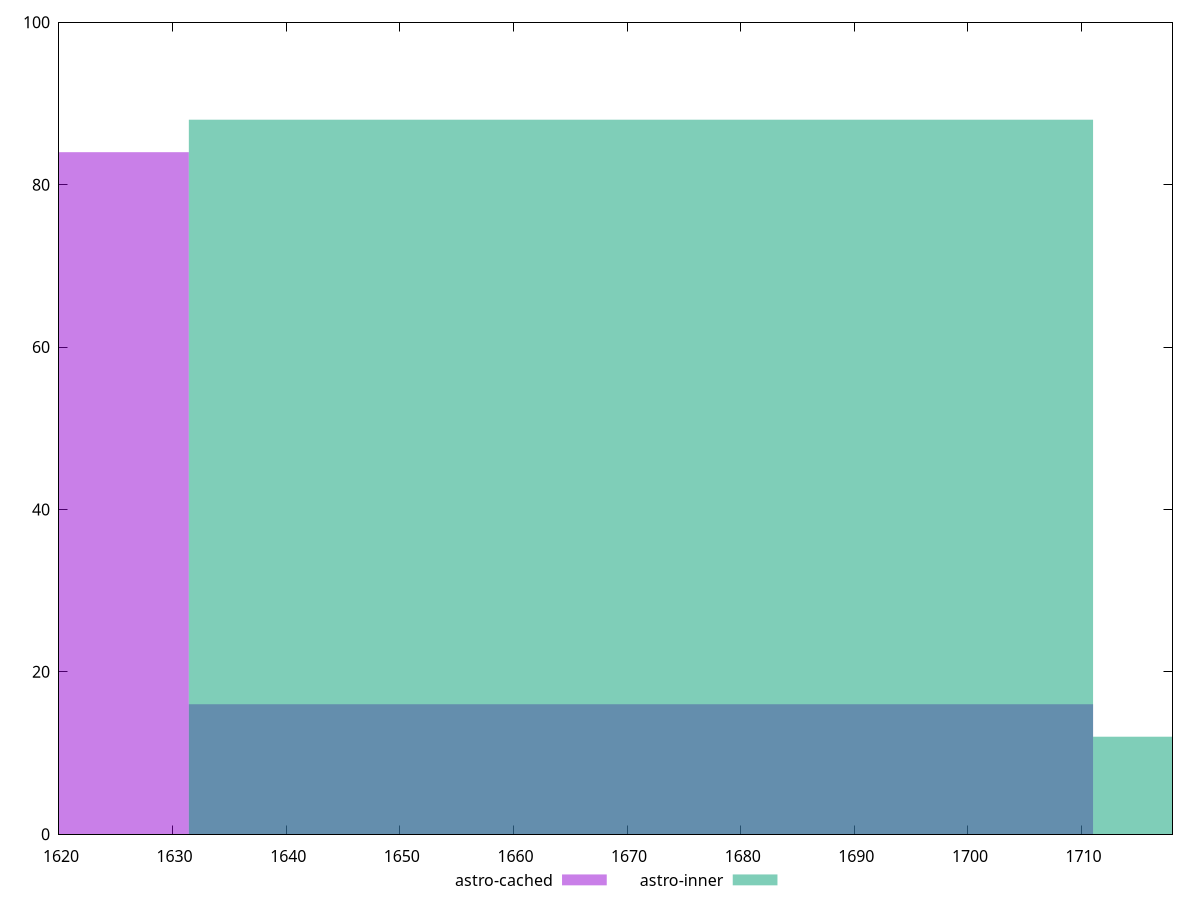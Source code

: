 reset

$astroCached <<EOF
1671.218004393133 16
1591.6361946601269 84
EOF

$astroInner <<EOF
1671.218004393133 88
1750.7998141261394 12
EOF

set key outside below
set boxwidth 79.58180973300634
set xrange [1620:1718]
set yrange [0:100]
set trange [0:100]
set style fill transparent solid 0.5 noborder
set terminal svg size 640, 500 enhanced background rgb 'white'
set output "reports/report_00033_2021-03-01T14-23-16.841Z/render-blocking-resources/comparison/histogram/1_vs_2.svg"

plot $astroCached title "astro-cached" with boxes, \
     $astroInner title "astro-inner" with boxes

reset
